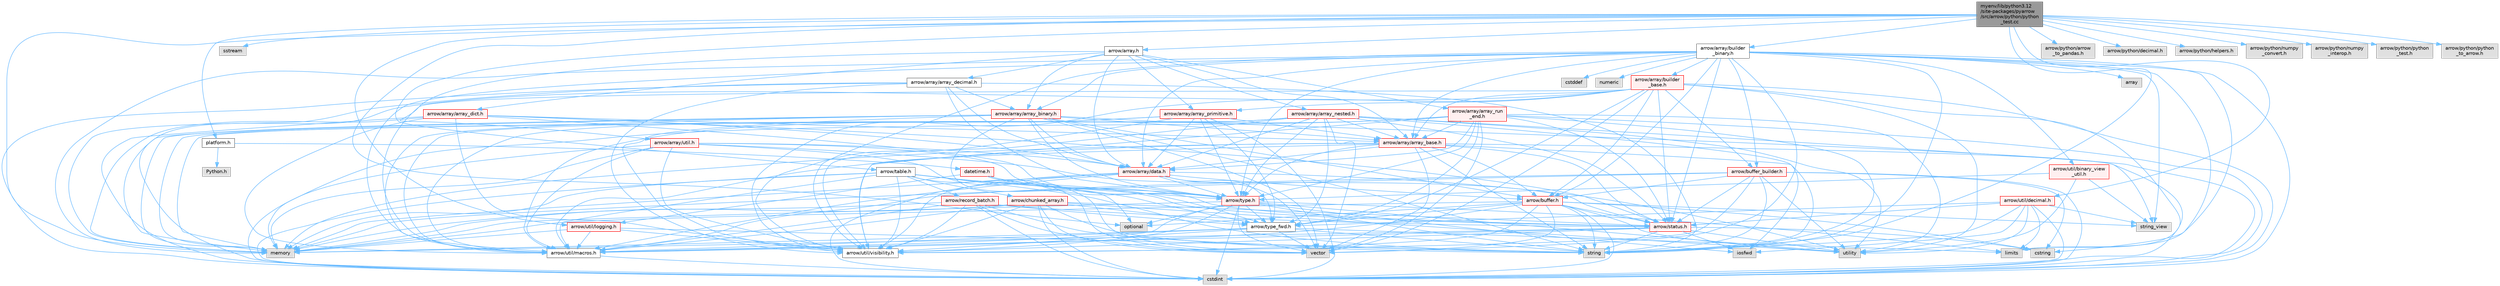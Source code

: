 digraph "myenv/lib/python3.12/site-packages/pyarrow/src/arrow/python/python_test.cc"
{
 // LATEX_PDF_SIZE
  bgcolor="transparent";
  edge [fontname=Helvetica,fontsize=10,labelfontname=Helvetica,labelfontsize=10];
  node [fontname=Helvetica,fontsize=10,shape=box,height=0.2,width=0.4];
  Node1 [id="Node000001",label="myenv/lib/python3.12\l/site-packages/pyarrow\l/src/arrow/python/python\l_test.cc",height=0.2,width=0.4,color="gray40", fillcolor="grey60", style="filled", fontcolor="black",tooltip=" "];
  Node1 -> Node2 [id="edge1_Node000001_Node000002",color="steelblue1",style="solid",tooltip=" "];
  Node2 [id="Node000002",label="memory",height=0.2,width=0.4,color="grey60", fillcolor="#E0E0E0", style="filled",tooltip=" "];
  Node1 -> Node3 [id="edge2_Node000001_Node000003",color="steelblue1",style="solid",tooltip=" "];
  Node3 [id="Node000003",label="optional",height=0.2,width=0.4,color="grey60", fillcolor="#E0E0E0", style="filled",tooltip=" "];
  Node1 -> Node4 [id="edge3_Node000001_Node000004",color="steelblue1",style="solid",tooltip=" "];
  Node4 [id="Node000004",label="sstream",height=0.2,width=0.4,color="grey60", fillcolor="#E0E0E0", style="filled",tooltip=" "];
  Node1 -> Node5 [id="edge4_Node000001_Node000005",color="steelblue1",style="solid",tooltip=" "];
  Node5 [id="Node000005",label="string",height=0.2,width=0.4,color="grey60", fillcolor="#E0E0E0", style="filled",tooltip=" "];
  Node1 -> Node6 [id="edge5_Node000001_Node000006",color="steelblue1",style="solid",tooltip=" "];
  Node6 [id="Node000006",label="platform.h",height=0.2,width=0.4,color="grey40", fillcolor="white", style="filled",URL="$src_2arrow_2python_2platform_8h.html",tooltip=" "];
  Node6 -> Node7 [id="edge6_Node000006_Node000007",color="steelblue1",style="solid",tooltip=" "];
  Node7 [id="Node000007",label="Python.h",height=0.2,width=0.4,color="grey60", fillcolor="#E0E0E0", style="filled",tooltip=" "];
  Node6 -> Node8 [id="edge7_Node000006_Node000008",color="steelblue1",style="solid",tooltip=" "];
  Node8 [id="Node000008",label="datetime.h",height=0.2,width=0.4,color="red", fillcolor="#FFF0F0", style="filled",URL="$src_2arrow_2python_2datetime_8h.html",tooltip=" "];
  Node8 -> Node18 [id="edge8_Node000008_Node000018",color="steelblue1",style="solid",tooltip=" "];
  Node18 [id="Node000018",label="arrow/status.h",height=0.2,width=0.4,color="red", fillcolor="#FFF0F0", style="filled",URL="$status_8h.html",tooltip=" "];
  Node18 -> Node19 [id="edge9_Node000018_Node000019",color="steelblue1",style="solid",tooltip=" "];
  Node19 [id="Node000019",label="cstring",height=0.2,width=0.4,color="grey60", fillcolor="#E0E0E0", style="filled",tooltip=" "];
  Node18 -> Node20 [id="edge10_Node000018_Node000020",color="steelblue1",style="solid",tooltip=" "];
  Node20 [id="Node000020",label="iosfwd",height=0.2,width=0.4,color="grey60", fillcolor="#E0E0E0", style="filled",tooltip=" "];
  Node18 -> Node2 [id="edge11_Node000018_Node000002",color="steelblue1",style="solid",tooltip=" "];
  Node18 -> Node5 [id="edge12_Node000018_Node000005",color="steelblue1",style="solid",tooltip=" "];
  Node18 -> Node17 [id="edge13_Node000018_Node000017",color="steelblue1",style="solid",tooltip=" "];
  Node17 [id="Node000017",label="utility",height=0.2,width=0.4,color="grey60", fillcolor="#E0E0E0", style="filled",tooltip=" "];
  Node18 -> Node22 [id="edge14_Node000018_Node000022",color="steelblue1",style="solid",tooltip=" "];
  Node22 [id="Node000022",label="arrow/util/macros.h",height=0.2,width=0.4,color="grey40", fillcolor="white", style="filled",URL="$macros_8h.html",tooltip=" "];
  Node22 -> Node23 [id="edge15_Node000022_Node000023",color="steelblue1",style="solid",tooltip=" "];
  Node23 [id="Node000023",label="cstdint",height=0.2,width=0.4,color="grey60", fillcolor="#E0E0E0", style="filled",tooltip=" "];
  Node18 -> Node26 [id="edge16_Node000018_Node000026",color="steelblue1",style="solid",tooltip=" "];
  Node26 [id="Node000026",label="arrow/util/visibility.h",height=0.2,width=0.4,color="grey40", fillcolor="white", style="filled",URL="$include_2arrow_2util_2visibility_8h.html",tooltip=" "];
  Node8 -> Node29 [id="edge17_Node000008_Node000029",color="steelblue1",style="solid",tooltip=" "];
  Node29 [id="Node000029",label="arrow/type.h",height=0.2,width=0.4,color="red", fillcolor="#FFF0F0", style="filled",URL="$type_8h.html",tooltip=" "];
  Node29 -> Node23 [id="edge18_Node000029_Node000023",color="steelblue1",style="solid",tooltip=" "];
  Node29 -> Node20 [id="edge19_Node000029_Node000020",color="steelblue1",style="solid",tooltip=" "];
  Node29 -> Node32 [id="edge20_Node000029_Node000032",color="steelblue1",style="solid",tooltip=" "];
  Node32 [id="Node000032",label="limits",height=0.2,width=0.4,color="grey60", fillcolor="#E0E0E0", style="filled",tooltip=" "];
  Node29 -> Node2 [id="edge21_Node000029_Node000002",color="steelblue1",style="solid",tooltip=" "];
  Node29 -> Node3 [id="edge22_Node000029_Node000003",color="steelblue1",style="solid",tooltip=" "];
  Node29 -> Node5 [id="edge23_Node000029_Node000005",color="steelblue1",style="solid",tooltip=" "];
  Node29 -> Node17 [id="edge24_Node000029_Node000017",color="steelblue1",style="solid",tooltip=" "];
  Node29 -> Node34 [id="edge25_Node000029_Node000034",color="steelblue1",style="solid",tooltip=" "];
  Node34 [id="Node000034",label="vector",height=0.2,width=0.4,color="grey60", fillcolor="#E0E0E0", style="filled",tooltip=" "];
  Node29 -> Node35 [id="edge26_Node000029_Node000035",color="steelblue1",style="solid",tooltip=" "];
  Node35 [id="Node000035",label="arrow/type_fwd.h",height=0.2,width=0.4,color="grey40", fillcolor="white", style="filled",URL="$arrow_2type__fwd_8h.html",tooltip=" "];
  Node35 -> Node32 [id="edge27_Node000035_Node000032",color="steelblue1",style="solid",tooltip=" "];
  Node35 -> Node2 [id="edge28_Node000035_Node000002",color="steelblue1",style="solid",tooltip=" "];
  Node35 -> Node5 [id="edge29_Node000035_Node000005",color="steelblue1",style="solid",tooltip=" "];
  Node35 -> Node34 [id="edge30_Node000035_Node000034",color="steelblue1",style="solid",tooltip=" "];
  Node35 -> Node22 [id="edge31_Node000035_Node000022",color="steelblue1",style="solid",tooltip=" "];
  Node35 -> Node26 [id="edge32_Node000035_Node000026",color="steelblue1",style="solid",tooltip=" "];
  Node29 -> Node22 [id="edge33_Node000029_Node000022",color="steelblue1",style="solid",tooltip=" "];
  Node29 -> Node26 [id="edge34_Node000029_Node000026",color="steelblue1",style="solid",tooltip=" "];
  Node8 -> Node35 [id="edge35_Node000008_Node000035",color="steelblue1",style="solid",tooltip=" "];
  Node8 -> Node49 [id="edge36_Node000008_Node000049",color="steelblue1",style="solid",tooltip=" "];
  Node49 [id="Node000049",label="arrow/util/logging.h",height=0.2,width=0.4,color="red", fillcolor="#FFF0F0", style="filled",URL="$logging_8h.html",tooltip=" "];
  Node49 -> Node2 [id="edge37_Node000049_Node000002",color="steelblue1",style="solid",tooltip=" "];
  Node49 -> Node5 [id="edge38_Node000049_Node000005",color="steelblue1",style="solid",tooltip=" "];
  Node49 -> Node22 [id="edge39_Node000049_Node000022",color="steelblue1",style="solid",tooltip=" "];
  Node49 -> Node26 [id="edge40_Node000049_Node000026",color="steelblue1",style="solid",tooltip=" "];
  Node1 -> Node50 [id="edge41_Node000001_Node000050",color="steelblue1",style="solid",tooltip=" "];
  Node50 [id="Node000050",label="arrow/array.h",height=0.2,width=0.4,color="grey40", fillcolor="white", style="filled",URL="$array_8h.html",tooltip=" "];
  Node50 -> Node51 [id="edge42_Node000050_Node000051",color="steelblue1",style="solid",tooltip=" "];
  Node51 [id="Node000051",label="arrow/array/array_base.h",height=0.2,width=0.4,color="red", fillcolor="#FFF0F0", style="filled",URL="$array__base_8h.html",tooltip=" "];
  Node51 -> Node23 [id="edge43_Node000051_Node000023",color="steelblue1",style="solid",tooltip=" "];
  Node51 -> Node20 [id="edge44_Node000051_Node000020",color="steelblue1",style="solid",tooltip=" "];
  Node51 -> Node2 [id="edge45_Node000051_Node000002",color="steelblue1",style="solid",tooltip=" "];
  Node51 -> Node5 [id="edge46_Node000051_Node000005",color="steelblue1",style="solid",tooltip=" "];
  Node51 -> Node34 [id="edge47_Node000051_Node000034",color="steelblue1",style="solid",tooltip=" "];
  Node51 -> Node52 [id="edge48_Node000051_Node000052",color="steelblue1",style="solid",tooltip=" "];
  Node52 [id="Node000052",label="arrow/array/data.h",height=0.2,width=0.4,color="red", fillcolor="#FFF0F0", style="filled",URL="$data_8h.html",tooltip=" "];
  Node52 -> Node23 [id="edge49_Node000052_Node000023",color="steelblue1",style="solid",tooltip=" "];
  Node52 -> Node2 [id="edge50_Node000052_Node000002",color="steelblue1",style="solid",tooltip=" "];
  Node52 -> Node17 [id="edge51_Node000052_Node000017",color="steelblue1",style="solid",tooltip=" "];
  Node52 -> Node34 [id="edge52_Node000052_Node000034",color="steelblue1",style="solid",tooltip=" "];
  Node52 -> Node55 [id="edge53_Node000052_Node000055",color="steelblue1",style="solid",tooltip=" "];
  Node55 [id="Node000055",label="arrow/buffer.h",height=0.2,width=0.4,color="red", fillcolor="#FFF0F0", style="filled",URL="$buffer_8h.html",tooltip=" "];
  Node55 -> Node23 [id="edge54_Node000055_Node000023",color="steelblue1",style="solid",tooltip=" "];
  Node55 -> Node19 [id="edge55_Node000055_Node000019",color="steelblue1",style="solid",tooltip=" "];
  Node55 -> Node2 [id="edge56_Node000055_Node000002",color="steelblue1",style="solid",tooltip=" "];
  Node55 -> Node3 [id="edge57_Node000055_Node000003",color="steelblue1",style="solid",tooltip=" "];
  Node55 -> Node5 [id="edge58_Node000055_Node000005",color="steelblue1",style="solid",tooltip=" "];
  Node55 -> Node56 [id="edge59_Node000055_Node000056",color="steelblue1",style="solid",tooltip=" "];
  Node56 [id="Node000056",label="string_view",height=0.2,width=0.4,color="grey60", fillcolor="#E0E0E0", style="filled",tooltip=" "];
  Node55 -> Node17 [id="edge60_Node000055_Node000017",color="steelblue1",style="solid",tooltip=" "];
  Node55 -> Node34 [id="edge61_Node000055_Node000034",color="steelblue1",style="solid",tooltip=" "];
  Node55 -> Node18 [id="edge62_Node000055_Node000018",color="steelblue1",style="solid",tooltip=" "];
  Node55 -> Node35 [id="edge63_Node000055_Node000035",color="steelblue1",style="solid",tooltip=" "];
  Node55 -> Node22 [id="edge64_Node000055_Node000022",color="steelblue1",style="solid",tooltip=" "];
  Node55 -> Node26 [id="edge65_Node000055_Node000026",color="steelblue1",style="solid",tooltip=" "];
  Node52 -> Node29 [id="edge66_Node000052_Node000029",color="steelblue1",style="solid",tooltip=" "];
  Node52 -> Node35 [id="edge67_Node000052_Node000035",color="steelblue1",style="solid",tooltip=" "];
  Node52 -> Node22 [id="edge68_Node000052_Node000022",color="steelblue1",style="solid",tooltip=" "];
  Node52 -> Node26 [id="edge69_Node000052_Node000026",color="steelblue1",style="solid",tooltip=" "];
  Node51 -> Node55 [id="edge70_Node000051_Node000055",color="steelblue1",style="solid",tooltip=" "];
  Node51 -> Node18 [id="edge71_Node000051_Node000018",color="steelblue1",style="solid",tooltip=" "];
  Node51 -> Node29 [id="edge72_Node000051_Node000029",color="steelblue1",style="solid",tooltip=" "];
  Node51 -> Node22 [id="edge73_Node000051_Node000022",color="steelblue1",style="solid",tooltip=" "];
  Node51 -> Node26 [id="edge74_Node000051_Node000026",color="steelblue1",style="solid",tooltip=" "];
  Node50 -> Node64 [id="edge75_Node000050_Node000064",color="steelblue1",style="solid",tooltip=" "];
  Node64 [id="Node000064",label="arrow/array/array_binary.h",height=0.2,width=0.4,color="red", fillcolor="#FFF0F0", style="filled",URL="$array__binary_8h.html",tooltip=" "];
  Node64 -> Node23 [id="edge76_Node000064_Node000023",color="steelblue1",style="solid",tooltip=" "];
  Node64 -> Node2 [id="edge77_Node000064_Node000002",color="steelblue1",style="solid",tooltip=" "];
  Node64 -> Node3 [id="edge78_Node000064_Node000003",color="steelblue1",style="solid",tooltip=" "];
  Node64 -> Node5 [id="edge79_Node000064_Node000005",color="steelblue1",style="solid",tooltip=" "];
  Node64 -> Node56 [id="edge80_Node000064_Node000056",color="steelblue1",style="solid",tooltip=" "];
  Node64 -> Node34 [id="edge81_Node000064_Node000034",color="steelblue1",style="solid",tooltip=" "];
  Node64 -> Node51 [id="edge82_Node000064_Node000051",color="steelblue1",style="solid",tooltip=" "];
  Node64 -> Node52 [id="edge83_Node000064_Node000052",color="steelblue1",style="solid",tooltip=" "];
  Node64 -> Node55 [id="edge84_Node000064_Node000055",color="steelblue1",style="solid",tooltip=" "];
  Node64 -> Node29 [id="edge85_Node000064_Node000029",color="steelblue1",style="solid",tooltip=" "];
  Node64 -> Node22 [id="edge86_Node000064_Node000022",color="steelblue1",style="solid",tooltip=" "];
  Node64 -> Node26 [id="edge87_Node000064_Node000026",color="steelblue1",style="solid",tooltip=" "];
  Node50 -> Node71 [id="edge88_Node000050_Node000071",color="steelblue1",style="solid",tooltip=" "];
  Node71 [id="Node000071",label="arrow/array/array_decimal.h",height=0.2,width=0.4,color="grey40", fillcolor="white", style="filled",URL="$array__decimal_8h.html",tooltip=" "];
  Node71 -> Node23 [id="edge89_Node000071_Node000023",color="steelblue1",style="solid",tooltip=" "];
  Node71 -> Node2 [id="edge90_Node000071_Node000002",color="steelblue1",style="solid",tooltip=" "];
  Node71 -> Node5 [id="edge91_Node000071_Node000005",color="steelblue1",style="solid",tooltip=" "];
  Node71 -> Node64 [id="edge92_Node000071_Node000064",color="steelblue1",style="solid",tooltip=" "];
  Node71 -> Node52 [id="edge93_Node000071_Node000052",color="steelblue1",style="solid",tooltip=" "];
  Node71 -> Node29 [id="edge94_Node000071_Node000029",color="steelblue1",style="solid",tooltip=" "];
  Node71 -> Node26 [id="edge95_Node000071_Node000026",color="steelblue1",style="solid",tooltip=" "];
  Node50 -> Node72 [id="edge96_Node000050_Node000072",color="steelblue1",style="solid",tooltip=" "];
  Node72 [id="Node000072",label="arrow/array/array_dict.h",height=0.2,width=0.4,color="red", fillcolor="#FFF0F0", style="filled",URL="$array__dict_8h.html",tooltip=" "];
  Node72 -> Node23 [id="edge97_Node000072_Node000023",color="steelblue1",style="solid",tooltip=" "];
  Node72 -> Node2 [id="edge98_Node000072_Node000002",color="steelblue1",style="solid",tooltip=" "];
  Node72 -> Node51 [id="edge99_Node000072_Node000051",color="steelblue1",style="solid",tooltip=" "];
  Node72 -> Node52 [id="edge100_Node000072_Node000052",color="steelblue1",style="solid",tooltip=" "];
  Node72 -> Node18 [id="edge101_Node000072_Node000018",color="steelblue1",style="solid",tooltip=" "];
  Node72 -> Node29 [id="edge102_Node000072_Node000029",color="steelblue1",style="solid",tooltip=" "];
  Node72 -> Node22 [id="edge103_Node000072_Node000022",color="steelblue1",style="solid",tooltip=" "];
  Node72 -> Node26 [id="edge104_Node000072_Node000026",color="steelblue1",style="solid",tooltip=" "];
  Node50 -> Node73 [id="edge105_Node000050_Node000073",color="steelblue1",style="solid",tooltip=" "];
  Node73 [id="Node000073",label="arrow/array/array_nested.h",height=0.2,width=0.4,color="red", fillcolor="#FFF0F0", style="filled",URL="$array__nested_8h.html",tooltip=" "];
  Node73 -> Node23 [id="edge106_Node000073_Node000023",color="steelblue1",style="solid",tooltip=" "];
  Node73 -> Node2 [id="edge107_Node000073_Node000002",color="steelblue1",style="solid",tooltip=" "];
  Node73 -> Node5 [id="edge108_Node000073_Node000005",color="steelblue1",style="solid",tooltip=" "];
  Node73 -> Node17 [id="edge109_Node000073_Node000017",color="steelblue1",style="solid",tooltip=" "];
  Node73 -> Node34 [id="edge110_Node000073_Node000034",color="steelblue1",style="solid",tooltip=" "];
  Node73 -> Node51 [id="edge111_Node000073_Node000051",color="steelblue1",style="solid",tooltip=" "];
  Node73 -> Node52 [id="edge112_Node000073_Node000052",color="steelblue1",style="solid",tooltip=" "];
  Node73 -> Node18 [id="edge113_Node000073_Node000018",color="steelblue1",style="solid",tooltip=" "];
  Node73 -> Node29 [id="edge114_Node000073_Node000029",color="steelblue1",style="solid",tooltip=" "];
  Node73 -> Node35 [id="edge115_Node000073_Node000035",color="steelblue1",style="solid",tooltip=" "];
  Node73 -> Node22 [id="edge116_Node000073_Node000022",color="steelblue1",style="solid",tooltip=" "];
  Node73 -> Node26 [id="edge117_Node000073_Node000026",color="steelblue1",style="solid",tooltip=" "];
  Node50 -> Node74 [id="edge118_Node000050_Node000074",color="steelblue1",style="solid",tooltip=" "];
  Node74 [id="Node000074",label="arrow/array/array_primitive.h",height=0.2,width=0.4,color="red", fillcolor="#FFF0F0", style="filled",URL="$array__primitive_8h.html",tooltip=" "];
  Node74 -> Node23 [id="edge119_Node000074_Node000023",color="steelblue1",style="solid",tooltip=" "];
  Node74 -> Node2 [id="edge120_Node000074_Node000002",color="steelblue1",style="solid",tooltip=" "];
  Node74 -> Node51 [id="edge121_Node000074_Node000051",color="steelblue1",style="solid",tooltip=" "];
  Node74 -> Node52 [id="edge122_Node000074_Node000052",color="steelblue1",style="solid",tooltip=" "];
  Node74 -> Node29 [id="edge123_Node000074_Node000029",color="steelblue1",style="solid",tooltip=" "];
  Node74 -> Node35 [id="edge124_Node000074_Node000035",color="steelblue1",style="solid",tooltip=" "];
  Node74 -> Node22 [id="edge125_Node000074_Node000022",color="steelblue1",style="solid",tooltip=" "];
  Node74 -> Node26 [id="edge126_Node000074_Node000026",color="steelblue1",style="solid",tooltip=" "];
  Node50 -> Node75 [id="edge127_Node000050_Node000075",color="steelblue1",style="solid",tooltip=" "];
  Node75 [id="Node000075",label="arrow/array/array_run\l_end.h",height=0.2,width=0.4,color="red", fillcolor="#FFF0F0", style="filled",URL="$array__run__end_8h.html",tooltip=" "];
  Node75 -> Node23 [id="edge128_Node000075_Node000023",color="steelblue1",style="solid",tooltip=" "];
  Node75 -> Node2 [id="edge129_Node000075_Node000002",color="steelblue1",style="solid",tooltip=" "];
  Node75 -> Node5 [id="edge130_Node000075_Node000005",color="steelblue1",style="solid",tooltip=" "];
  Node75 -> Node17 [id="edge131_Node000075_Node000017",color="steelblue1",style="solid",tooltip=" "];
  Node75 -> Node34 [id="edge132_Node000075_Node000034",color="steelblue1",style="solid",tooltip=" "];
  Node75 -> Node51 [id="edge133_Node000075_Node000051",color="steelblue1",style="solid",tooltip=" "];
  Node75 -> Node52 [id="edge134_Node000075_Node000052",color="steelblue1",style="solid",tooltip=" "];
  Node75 -> Node18 [id="edge135_Node000075_Node000018",color="steelblue1",style="solid",tooltip=" "];
  Node75 -> Node29 [id="edge136_Node000075_Node000029",color="steelblue1",style="solid",tooltip=" "];
  Node75 -> Node35 [id="edge137_Node000075_Node000035",color="steelblue1",style="solid",tooltip=" "];
  Node75 -> Node22 [id="edge138_Node000075_Node000022",color="steelblue1",style="solid",tooltip=" "];
  Node75 -> Node26 [id="edge139_Node000075_Node000026",color="steelblue1",style="solid",tooltip=" "];
  Node50 -> Node52 [id="edge140_Node000050_Node000052",color="steelblue1",style="solid",tooltip=" "];
  Node50 -> Node76 [id="edge141_Node000050_Node000076",color="steelblue1",style="solid",tooltip=" "];
  Node76 [id="Node000076",label="arrow/array/util.h",height=0.2,width=0.4,color="red", fillcolor="#FFF0F0", style="filled",URL="$array_2util_8h.html",tooltip=" "];
  Node76 -> Node23 [id="edge142_Node000076_Node000023",color="steelblue1",style="solid",tooltip=" "];
  Node76 -> Node2 [id="edge143_Node000076_Node000002",color="steelblue1",style="solid",tooltip=" "];
  Node76 -> Node34 [id="edge144_Node000076_Node000034",color="steelblue1",style="solid",tooltip=" "];
  Node76 -> Node52 [id="edge145_Node000076_Node000052",color="steelblue1",style="solid",tooltip=" "];
  Node76 -> Node18 [id="edge146_Node000076_Node000018",color="steelblue1",style="solid",tooltip=" "];
  Node76 -> Node29 [id="edge147_Node000076_Node000029",color="steelblue1",style="solid",tooltip=" "];
  Node76 -> Node22 [id="edge148_Node000076_Node000022",color="steelblue1",style="solid",tooltip=" "];
  Node76 -> Node26 [id="edge149_Node000076_Node000026",color="steelblue1",style="solid",tooltip=" "];
  Node1 -> Node77 [id="edge150_Node000001_Node000077",color="steelblue1",style="solid",tooltip=" "];
  Node77 [id="Node000077",label="arrow/array/builder\l_binary.h",height=0.2,width=0.4,color="grey40", fillcolor="white", style="filled",URL="$builder__binary_8h.html",tooltip=" "];
  Node77 -> Node38 [id="edge151_Node000077_Node000038",color="steelblue1",style="solid",tooltip=" "];
  Node38 [id="Node000038",label="array",height=0.2,width=0.4,color="grey60", fillcolor="#E0E0E0", style="filled",tooltip=" "];
  Node77 -> Node14 [id="edge152_Node000077_Node000014",color="steelblue1",style="solid",tooltip=" "];
  Node14 [id="Node000014",label="cstddef",height=0.2,width=0.4,color="grey60", fillcolor="#E0E0E0", style="filled",tooltip=" "];
  Node77 -> Node23 [id="edge153_Node000077_Node000023",color="steelblue1",style="solid",tooltip=" "];
  Node77 -> Node19 [id="edge154_Node000077_Node000019",color="steelblue1",style="solid",tooltip=" "];
  Node77 -> Node32 [id="edge155_Node000077_Node000032",color="steelblue1",style="solid",tooltip=" "];
  Node77 -> Node2 [id="edge156_Node000077_Node000002",color="steelblue1",style="solid",tooltip=" "];
  Node77 -> Node78 [id="edge157_Node000077_Node000078",color="steelblue1",style="solid",tooltip=" "];
  Node78 [id="Node000078",label="numeric",height=0.2,width=0.4,color="grey60", fillcolor="#E0E0E0", style="filled",tooltip=" "];
  Node77 -> Node5 [id="edge158_Node000077_Node000005",color="steelblue1",style="solid",tooltip=" "];
  Node77 -> Node56 [id="edge159_Node000077_Node000056",color="steelblue1",style="solid",tooltip=" "];
  Node77 -> Node34 [id="edge160_Node000077_Node000034",color="steelblue1",style="solid",tooltip=" "];
  Node77 -> Node51 [id="edge161_Node000077_Node000051",color="steelblue1",style="solid",tooltip=" "];
  Node77 -> Node64 [id="edge162_Node000077_Node000064",color="steelblue1",style="solid",tooltip=" "];
  Node77 -> Node79 [id="edge163_Node000077_Node000079",color="steelblue1",style="solid",tooltip=" "];
  Node79 [id="Node000079",label="arrow/array/builder\l_base.h",height=0.2,width=0.4,color="red", fillcolor="#FFF0F0", style="filled",URL="$builder__base_8h.html",tooltip=" "];
  Node79 -> Node23 [id="edge164_Node000079_Node000023",color="steelblue1",style="solid",tooltip=" "];
  Node79 -> Node32 [id="edge165_Node000079_Node000032",color="steelblue1",style="solid",tooltip=" "];
  Node79 -> Node2 [id="edge166_Node000079_Node000002",color="steelblue1",style="solid",tooltip=" "];
  Node79 -> Node17 [id="edge167_Node000079_Node000017",color="steelblue1",style="solid",tooltip=" "];
  Node79 -> Node34 [id="edge168_Node000079_Node000034",color="steelblue1",style="solid",tooltip=" "];
  Node79 -> Node51 [id="edge169_Node000079_Node000051",color="steelblue1",style="solid",tooltip=" "];
  Node79 -> Node74 [id="edge170_Node000079_Node000074",color="steelblue1",style="solid",tooltip=" "];
  Node79 -> Node55 [id="edge171_Node000079_Node000055",color="steelblue1",style="solid",tooltip=" "];
  Node79 -> Node80 [id="edge172_Node000079_Node000080",color="steelblue1",style="solid",tooltip=" "];
  Node80 [id="Node000080",label="arrow/buffer_builder.h",height=0.2,width=0.4,color="red", fillcolor="#FFF0F0", style="filled",URL="$buffer__builder_8h.html",tooltip=" "];
  Node80 -> Node23 [id="edge173_Node000080_Node000023",color="steelblue1",style="solid",tooltip=" "];
  Node80 -> Node19 [id="edge174_Node000080_Node000019",color="steelblue1",style="solid",tooltip=" "];
  Node80 -> Node2 [id="edge175_Node000080_Node000002",color="steelblue1",style="solid",tooltip=" "];
  Node80 -> Node5 [id="edge176_Node000080_Node000005",color="steelblue1",style="solid",tooltip=" "];
  Node80 -> Node17 [id="edge177_Node000080_Node000017",color="steelblue1",style="solid",tooltip=" "];
  Node80 -> Node55 [id="edge178_Node000080_Node000055",color="steelblue1",style="solid",tooltip=" "];
  Node80 -> Node18 [id="edge179_Node000080_Node000018",color="steelblue1",style="solid",tooltip=" "];
  Node80 -> Node22 [id="edge180_Node000080_Node000022",color="steelblue1",style="solid",tooltip=" "];
  Node80 -> Node26 [id="edge181_Node000080_Node000026",color="steelblue1",style="solid",tooltip=" "];
  Node79 -> Node18 [id="edge182_Node000079_Node000018",color="steelblue1",style="solid",tooltip=" "];
  Node79 -> Node35 [id="edge183_Node000079_Node000035",color="steelblue1",style="solid",tooltip=" "];
  Node79 -> Node22 [id="edge184_Node000079_Node000022",color="steelblue1",style="solid",tooltip=" "];
  Node79 -> Node26 [id="edge185_Node000079_Node000026",color="steelblue1",style="solid",tooltip=" "];
  Node77 -> Node52 [id="edge186_Node000077_Node000052",color="steelblue1",style="solid",tooltip=" "];
  Node77 -> Node55 [id="edge187_Node000077_Node000055",color="steelblue1",style="solid",tooltip=" "];
  Node77 -> Node80 [id="edge188_Node000077_Node000080",color="steelblue1",style="solid",tooltip=" "];
  Node77 -> Node18 [id="edge189_Node000077_Node000018",color="steelblue1",style="solid",tooltip=" "];
  Node77 -> Node29 [id="edge190_Node000077_Node000029",color="steelblue1",style="solid",tooltip=" "];
  Node77 -> Node84 [id="edge191_Node000077_Node000084",color="steelblue1",style="solid",tooltip=" "];
  Node84 [id="Node000084",label="arrow/util/binary_view\l_util.h",height=0.2,width=0.4,color="red", fillcolor="#FFF0F0", style="filled",URL="$binary__view__util_8h.html",tooltip=" "];
  Node84 -> Node56 [id="edge192_Node000084_Node000056",color="steelblue1",style="solid",tooltip=" "];
  Node84 -> Node17 [id="edge193_Node000084_Node000017",color="steelblue1",style="solid",tooltip=" "];
  Node84 -> Node29 [id="edge194_Node000084_Node000029",color="steelblue1",style="solid",tooltip=" "];
  Node77 -> Node22 [id="edge195_Node000077_Node000022",color="steelblue1",style="solid",tooltip=" "];
  Node77 -> Node26 [id="edge196_Node000077_Node000026",color="steelblue1",style="solid",tooltip=" "];
  Node1 -> Node85 [id="edge197_Node000001_Node000085",color="steelblue1",style="solid",tooltip=" "];
  Node85 [id="Node000085",label="arrow/table.h",height=0.2,width=0.4,color="grey40", fillcolor="white", style="filled",URL="$table_8h.html",tooltip=" "];
  Node85 -> Node23 [id="edge198_Node000085_Node000023",color="steelblue1",style="solid",tooltip=" "];
  Node85 -> Node2 [id="edge199_Node000085_Node000002",color="steelblue1",style="solid",tooltip=" "];
  Node85 -> Node5 [id="edge200_Node000085_Node000005",color="steelblue1",style="solid",tooltip=" "];
  Node85 -> Node34 [id="edge201_Node000085_Node000034",color="steelblue1",style="solid",tooltip=" "];
  Node85 -> Node66 [id="edge202_Node000085_Node000066",color="steelblue1",style="solid",tooltip=" "];
  Node66 [id="Node000066",label="arrow/chunked_array.h",height=0.2,width=0.4,color="red", fillcolor="#FFF0F0", style="filled",URL="$chunked__array_8h.html",tooltip=" "];
  Node66 -> Node23 [id="edge203_Node000066_Node000023",color="steelblue1",style="solid",tooltip=" "];
  Node66 -> Node2 [id="edge204_Node000066_Node000002",color="steelblue1",style="solid",tooltip=" "];
  Node66 -> Node5 [id="edge205_Node000066_Node000005",color="steelblue1",style="solid",tooltip=" "];
  Node66 -> Node17 [id="edge206_Node000066_Node000017",color="steelblue1",style="solid",tooltip=" "];
  Node66 -> Node34 [id="edge207_Node000066_Node000034",color="steelblue1",style="solid",tooltip=" "];
  Node66 -> Node18 [id="edge208_Node000066_Node000018",color="steelblue1",style="solid",tooltip=" "];
  Node66 -> Node35 [id="edge209_Node000066_Node000035",color="steelblue1",style="solid",tooltip=" "];
  Node66 -> Node22 [id="edge210_Node000066_Node000022",color="steelblue1",style="solid",tooltip=" "];
  Node66 -> Node26 [id="edge211_Node000066_Node000026",color="steelblue1",style="solid",tooltip=" "];
  Node85 -> Node86 [id="edge212_Node000085_Node000086",color="steelblue1",style="solid",tooltip=" "];
  Node86 [id="Node000086",label="arrow/record_batch.h",height=0.2,width=0.4,color="red", fillcolor="#FFF0F0", style="filled",URL="$record__batch_8h.html",tooltip=" "];
  Node86 -> Node23 [id="edge213_Node000086_Node000023",color="steelblue1",style="solid",tooltip=" "];
  Node86 -> Node2 [id="edge214_Node000086_Node000002",color="steelblue1",style="solid",tooltip=" "];
  Node86 -> Node5 [id="edge215_Node000086_Node000005",color="steelblue1",style="solid",tooltip=" "];
  Node86 -> Node34 [id="edge216_Node000086_Node000034",color="steelblue1",style="solid",tooltip=" "];
  Node86 -> Node18 [id="edge217_Node000086_Node000018",color="steelblue1",style="solid",tooltip=" "];
  Node86 -> Node35 [id="edge218_Node000086_Node000035",color="steelblue1",style="solid",tooltip=" "];
  Node86 -> Node22 [id="edge219_Node000086_Node000022",color="steelblue1",style="solid",tooltip=" "];
  Node86 -> Node26 [id="edge220_Node000086_Node000026",color="steelblue1",style="solid",tooltip=" "];
  Node85 -> Node18 [id="edge221_Node000085_Node000018",color="steelblue1",style="solid",tooltip=" "];
  Node85 -> Node29 [id="edge222_Node000085_Node000029",color="steelblue1",style="solid",tooltip=" "];
  Node85 -> Node35 [id="edge223_Node000085_Node000035",color="steelblue1",style="solid",tooltip=" "];
  Node85 -> Node22 [id="edge224_Node000085_Node000022",color="steelblue1",style="solid",tooltip=" "];
  Node85 -> Node26 [id="edge225_Node000085_Node000026",color="steelblue1",style="solid",tooltip=" "];
  Node1 -> Node90 [id="edge226_Node000001_Node000090",color="steelblue1",style="solid",tooltip=" "];
  Node90 [id="Node000090",label="arrow/util/decimal.h",height=0.2,width=0.4,color="red", fillcolor="#FFF0F0", style="filled",URL="$include_2arrow_2util_2decimal_8h.html",tooltip=" "];
  Node90 -> Node23 [id="edge227_Node000090_Node000023",color="steelblue1",style="solid",tooltip=" "];
  Node90 -> Node20 [id="edge228_Node000090_Node000020",color="steelblue1",style="solid",tooltip=" "];
  Node90 -> Node32 [id="edge229_Node000090_Node000032",color="steelblue1",style="solid",tooltip=" "];
  Node90 -> Node5 [id="edge230_Node000090_Node000005",color="steelblue1",style="solid",tooltip=" "];
  Node90 -> Node56 [id="edge231_Node000090_Node000056",color="steelblue1",style="solid",tooltip=" "];
  Node90 -> Node17 [id="edge232_Node000090_Node000017",color="steelblue1",style="solid",tooltip=" "];
  Node90 -> Node18 [id="edge233_Node000090_Node000018",color="steelblue1",style="solid",tooltip=" "];
  Node90 -> Node35 [id="edge234_Node000090_Node000035",color="steelblue1",style="solid",tooltip=" "];
  Node1 -> Node49 [id="edge235_Node000001_Node000049",color="steelblue1",style="solid",tooltip=" "];
  Node1 -> Node92 [id="edge236_Node000001_Node000092",color="steelblue1",style="solid",tooltip=" "];
  Node92 [id="Node000092",label="arrow/python/arrow\l_to_pandas.h",height=0.2,width=0.4,color="grey60", fillcolor="#E0E0E0", style="filled",tooltip=" "];
  Node1 -> Node93 [id="edge237_Node000001_Node000093",color="steelblue1",style="solid",tooltip=" "];
  Node93 [id="Node000093",label="arrow/python/decimal.h",height=0.2,width=0.4,color="grey60", fillcolor="#E0E0E0", style="filled",tooltip=" "];
  Node1 -> Node94 [id="edge238_Node000001_Node000094",color="steelblue1",style="solid",tooltip=" "];
  Node94 [id="Node000094",label="arrow/python/helpers.h",height=0.2,width=0.4,color="grey60", fillcolor="#E0E0E0", style="filled",tooltip=" "];
  Node1 -> Node95 [id="edge239_Node000001_Node000095",color="steelblue1",style="solid",tooltip=" "];
  Node95 [id="Node000095",label="arrow/python/numpy\l_convert.h",height=0.2,width=0.4,color="grey60", fillcolor="#E0E0E0", style="filled",tooltip=" "];
  Node1 -> Node96 [id="edge240_Node000001_Node000096",color="steelblue1",style="solid",tooltip=" "];
  Node96 [id="Node000096",label="arrow/python/numpy\l_interop.h",height=0.2,width=0.4,color="grey60", fillcolor="#E0E0E0", style="filled",tooltip=" "];
  Node1 -> Node97 [id="edge241_Node000001_Node000097",color="steelblue1",style="solid",tooltip=" "];
  Node97 [id="Node000097",label="arrow/python/python\l_test.h",height=0.2,width=0.4,color="grey60", fillcolor="#E0E0E0", style="filled",tooltip=" "];
  Node1 -> Node98 [id="edge242_Node000001_Node000098",color="steelblue1",style="solid",tooltip=" "];
  Node98 [id="Node000098",label="arrow/python/python\l_to_arrow.h",height=0.2,width=0.4,color="grey60", fillcolor="#E0E0E0", style="filled",tooltip=" "];
}
